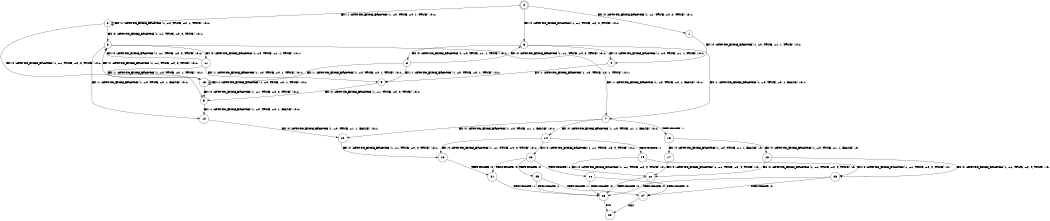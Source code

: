 digraph BCG {
size = "7, 10.5";
center = TRUE;
node [shape = circle];
0 [peripheries = 2];
0 -> 1 [label = "EX !0 !ATOMIC_EXCH_BRANCH (1, +1, TRUE, +0, 2, TRUE) !:0:1:"];
0 -> 2 [label = "EX !1 !ATOMIC_EXCH_BRANCH (1, +0, TRUE, +0, 1, TRUE) !:0:1:"];
0 -> 3 [label = "EX !0 !ATOMIC_EXCH_BRANCH (1, +1, TRUE, +0, 2, TRUE) !:0:1:"];
1 -> 4 [label = "EX !0 !ATOMIC_EXCH_BRANCH (1, +0, TRUE, +1, 1, TRUE) !:0:1:"];
2 -> 5 [label = "EX !0 !ATOMIC_EXCH_BRANCH (1, +1, TRUE, +0, 2, TRUE) !:0:1:"];
2 -> 6 [label = "EX !0 !ATOMIC_EXCH_BRANCH (1, +1, TRUE, +0, 2, TRUE) !:0:1:"];
2 -> 2 [label = "EX !1 !ATOMIC_EXCH_BRANCH (1, +0, TRUE, +0, 1, TRUE) !:0:1:"];
3 -> 4 [label = "EX !0 !ATOMIC_EXCH_BRANCH (1, +0, TRUE, +1, 1, TRUE) !:0:1:"];
3 -> 7 [label = "EX !1 !ATOMIC_EXCH_BRANCH (1, +0, TRUE, +0, 1, FALSE) !:0:1:"];
3 -> 8 [label = "EX !0 !ATOMIC_EXCH_BRANCH (1, +0, TRUE, +1, 1, TRUE) !:0:1:"];
4 -> 9 [label = "EX !1 !ATOMIC_EXCH_BRANCH (1, +0, TRUE, +0, 1, TRUE) !:0:1:"];
5 -> 10 [label = "EX !1 !ATOMIC_EXCH_BRANCH (1, +0, TRUE, +0, 1, FALSE) !:0:1:"];
6 -> 10 [label = "EX !1 !ATOMIC_EXCH_BRANCH (1, +0, TRUE, +0, 1, FALSE) !:0:1:"];
6 -> 7 [label = "EX !1 !ATOMIC_EXCH_BRANCH (1, +0, TRUE, +0, 1, FALSE) !:0:1:"];
6 -> 11 [label = "EX !0 !ATOMIC_EXCH_BRANCH (1, +0, TRUE, +1, 1, TRUE) !:0:1:"];
7 -> 12 [label = "EX !0 !ATOMIC_EXCH_BRANCH (1, +0, TRUE, +1, 1, FALSE) !:0:1:"];
7 -> 13 [label = "TERMINATE !1"];
7 -> 14 [label = "EX !0 !ATOMIC_EXCH_BRANCH (1, +0, TRUE, +1, 1, FALSE) !:0:1:"];
8 -> 9 [label = "EX !1 !ATOMIC_EXCH_BRANCH (1, +0, TRUE, +0, 1, TRUE) !:0:1:"];
8 -> 15 [label = "EX !1 !ATOMIC_EXCH_BRANCH (1, +0, TRUE, +0, 1, TRUE) !:0:1:"];
8 -> 3 [label = "EX !0 !ATOMIC_EXCH_BRANCH (1, +1, TRUE, +0, 2, TRUE) !:0:1:"];
9 -> 5 [label = "EX !0 !ATOMIC_EXCH_BRANCH (1, +1, TRUE, +0, 2, TRUE) !:0:1:"];
10 -> 12 [label = "EX !0 !ATOMIC_EXCH_BRANCH (1, +0, TRUE, +1, 1, FALSE) !:0:1:"];
11 -> 9 [label = "EX !1 !ATOMIC_EXCH_BRANCH (1, +0, TRUE, +0, 1, TRUE) !:0:1:"];
11 -> 15 [label = "EX !1 !ATOMIC_EXCH_BRANCH (1, +0, TRUE, +0, 1, TRUE) !:0:1:"];
11 -> 6 [label = "EX !0 !ATOMIC_EXCH_BRANCH (1, +1, TRUE, +0, 2, TRUE) !:0:1:"];
12 -> 16 [label = "EX !0 !ATOMIC_EXCH_BRANCH (1, +1, TRUE, +0, 4, TRUE) !:0:1:"];
13 -> 17 [label = "EX !0 !ATOMIC_EXCH_BRANCH (1, +0, TRUE, +1, 1, FALSE) !:0:"];
13 -> 18 [label = "EX !0 !ATOMIC_EXCH_BRANCH (1, +0, TRUE, +1, 1, FALSE) !:0:"];
14 -> 16 [label = "EX !0 !ATOMIC_EXCH_BRANCH (1, +1, TRUE, +0, 4, TRUE) !:0:1:"];
14 -> 19 [label = "TERMINATE !1"];
14 -> 20 [label = "EX !0 !ATOMIC_EXCH_BRANCH (1, +1, TRUE, +0, 4, TRUE) !:0:1:"];
15 -> 5 [label = "EX !0 !ATOMIC_EXCH_BRANCH (1, +1, TRUE, +0, 2, TRUE) !:0:1:"];
15 -> 15 [label = "EX !1 !ATOMIC_EXCH_BRANCH (1, +0, TRUE, +0, 1, TRUE) !:0:1:"];
15 -> 6 [label = "EX !0 !ATOMIC_EXCH_BRANCH (1, +1, TRUE, +0, 2, TRUE) !:0:1:"];
16 -> 21 [label = "TERMINATE !0"];
17 -> 22 [label = "EX !0 !ATOMIC_EXCH_BRANCH (1, +1, TRUE, +0, 4, TRUE) !:0:"];
18 -> 22 [label = "EX !0 !ATOMIC_EXCH_BRANCH (1, +1, TRUE, +0, 4, TRUE) !:0:"];
18 -> 23 [label = "EX !0 !ATOMIC_EXCH_BRANCH (1, +1, TRUE, +0, 4, TRUE) !:0:"];
19 -> 22 [label = "EX !0 !ATOMIC_EXCH_BRANCH (1, +1, TRUE, +0, 4, TRUE) !:0:"];
19 -> 23 [label = "EX !0 !ATOMIC_EXCH_BRANCH (1, +1, TRUE, +0, 4, TRUE) !:0:"];
20 -> 21 [label = "TERMINATE !0"];
20 -> 24 [label = "TERMINATE !1"];
20 -> 25 [label = "TERMINATE !0"];
21 -> 26 [label = "TERMINATE !1"];
22 -> 26 [label = "TERMINATE !0"];
23 -> 26 [label = "TERMINATE !0"];
23 -> 27 [label = "TERMINATE !0"];
24 -> 26 [label = "TERMINATE !0"];
24 -> 27 [label = "TERMINATE !0"];
25 -> 26 [label = "TERMINATE !1"];
25 -> 27 [label = "TERMINATE !1"];
26 -> 28 [label = "exit"];
27 -> 28 [label = "exit"];
}
